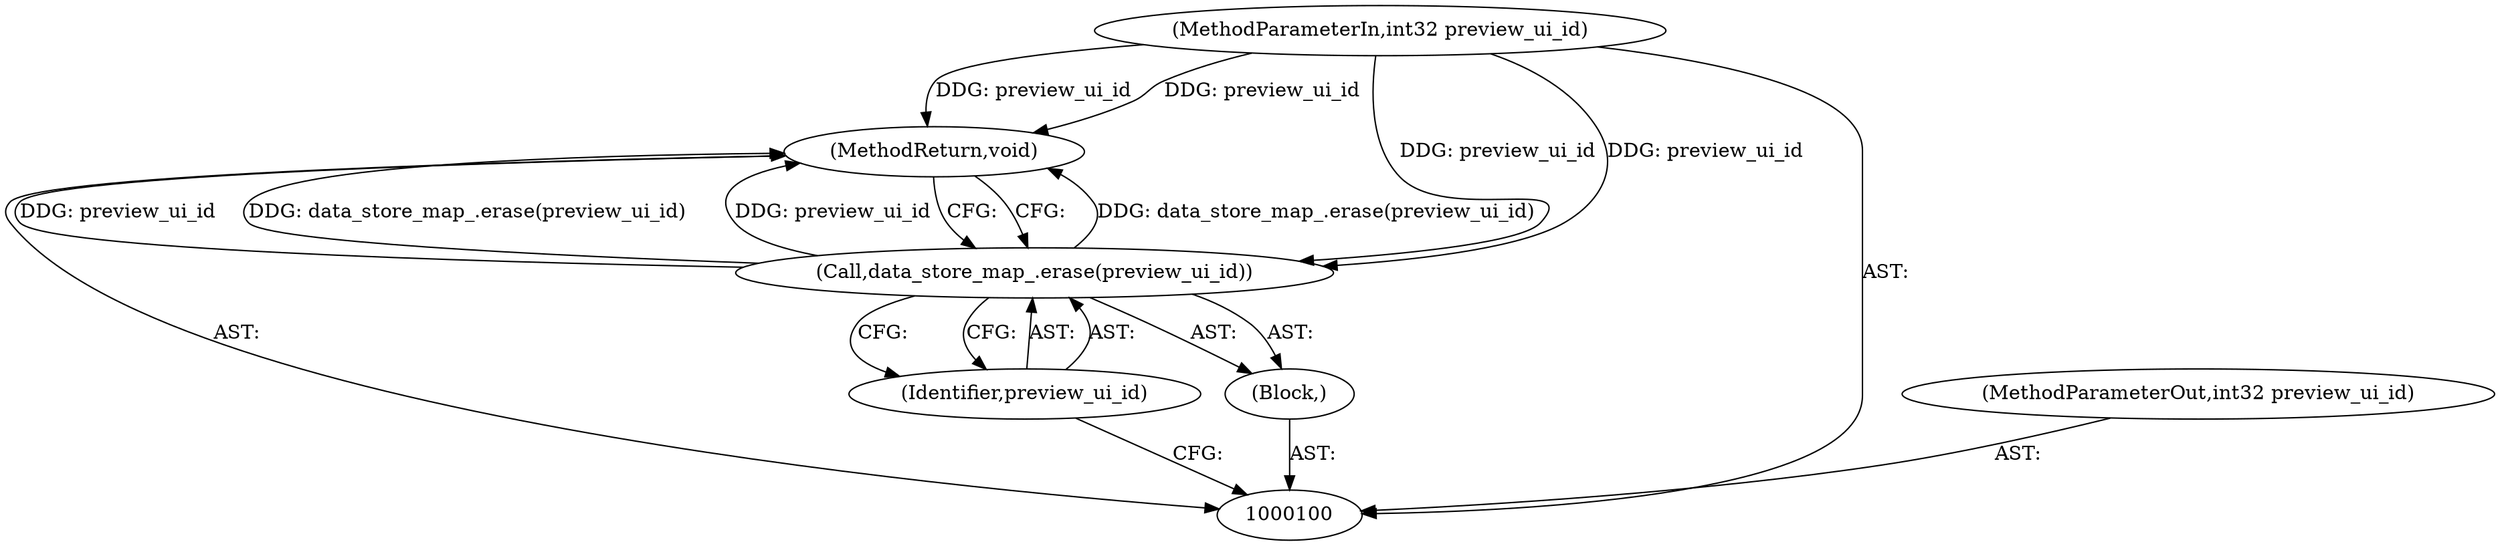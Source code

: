 digraph "0_Chrome_116d0963cadfbf55ef2ec3d13781987c4d80517a_3" {
"1000105" [label="(MethodReturn,void)"];
"1000101" [label="(MethodParameterIn,int32 preview_ui_id)"];
"1000113" [label="(MethodParameterOut,int32 preview_ui_id)"];
"1000102" [label="(Block,)"];
"1000103" [label="(Call,data_store_map_.erase(preview_ui_id))"];
"1000104" [label="(Identifier,preview_ui_id)"];
"1000105" -> "1000100"  [label="AST: "];
"1000105" -> "1000103"  [label="CFG: "];
"1000103" -> "1000105"  [label="DDG: data_store_map_.erase(preview_ui_id)"];
"1000103" -> "1000105"  [label="DDG: preview_ui_id"];
"1000101" -> "1000105"  [label="DDG: preview_ui_id"];
"1000101" -> "1000100"  [label="AST: "];
"1000101" -> "1000105"  [label="DDG: preview_ui_id"];
"1000101" -> "1000103"  [label="DDG: preview_ui_id"];
"1000113" -> "1000100"  [label="AST: "];
"1000102" -> "1000100"  [label="AST: "];
"1000103" -> "1000102"  [label="AST: "];
"1000103" -> "1000102"  [label="AST: "];
"1000103" -> "1000104"  [label="CFG: "];
"1000104" -> "1000103"  [label="AST: "];
"1000105" -> "1000103"  [label="CFG: "];
"1000103" -> "1000105"  [label="DDG: data_store_map_.erase(preview_ui_id)"];
"1000103" -> "1000105"  [label="DDG: preview_ui_id"];
"1000101" -> "1000103"  [label="DDG: preview_ui_id"];
"1000104" -> "1000103"  [label="AST: "];
"1000104" -> "1000100"  [label="CFG: "];
"1000103" -> "1000104"  [label="CFG: "];
}
